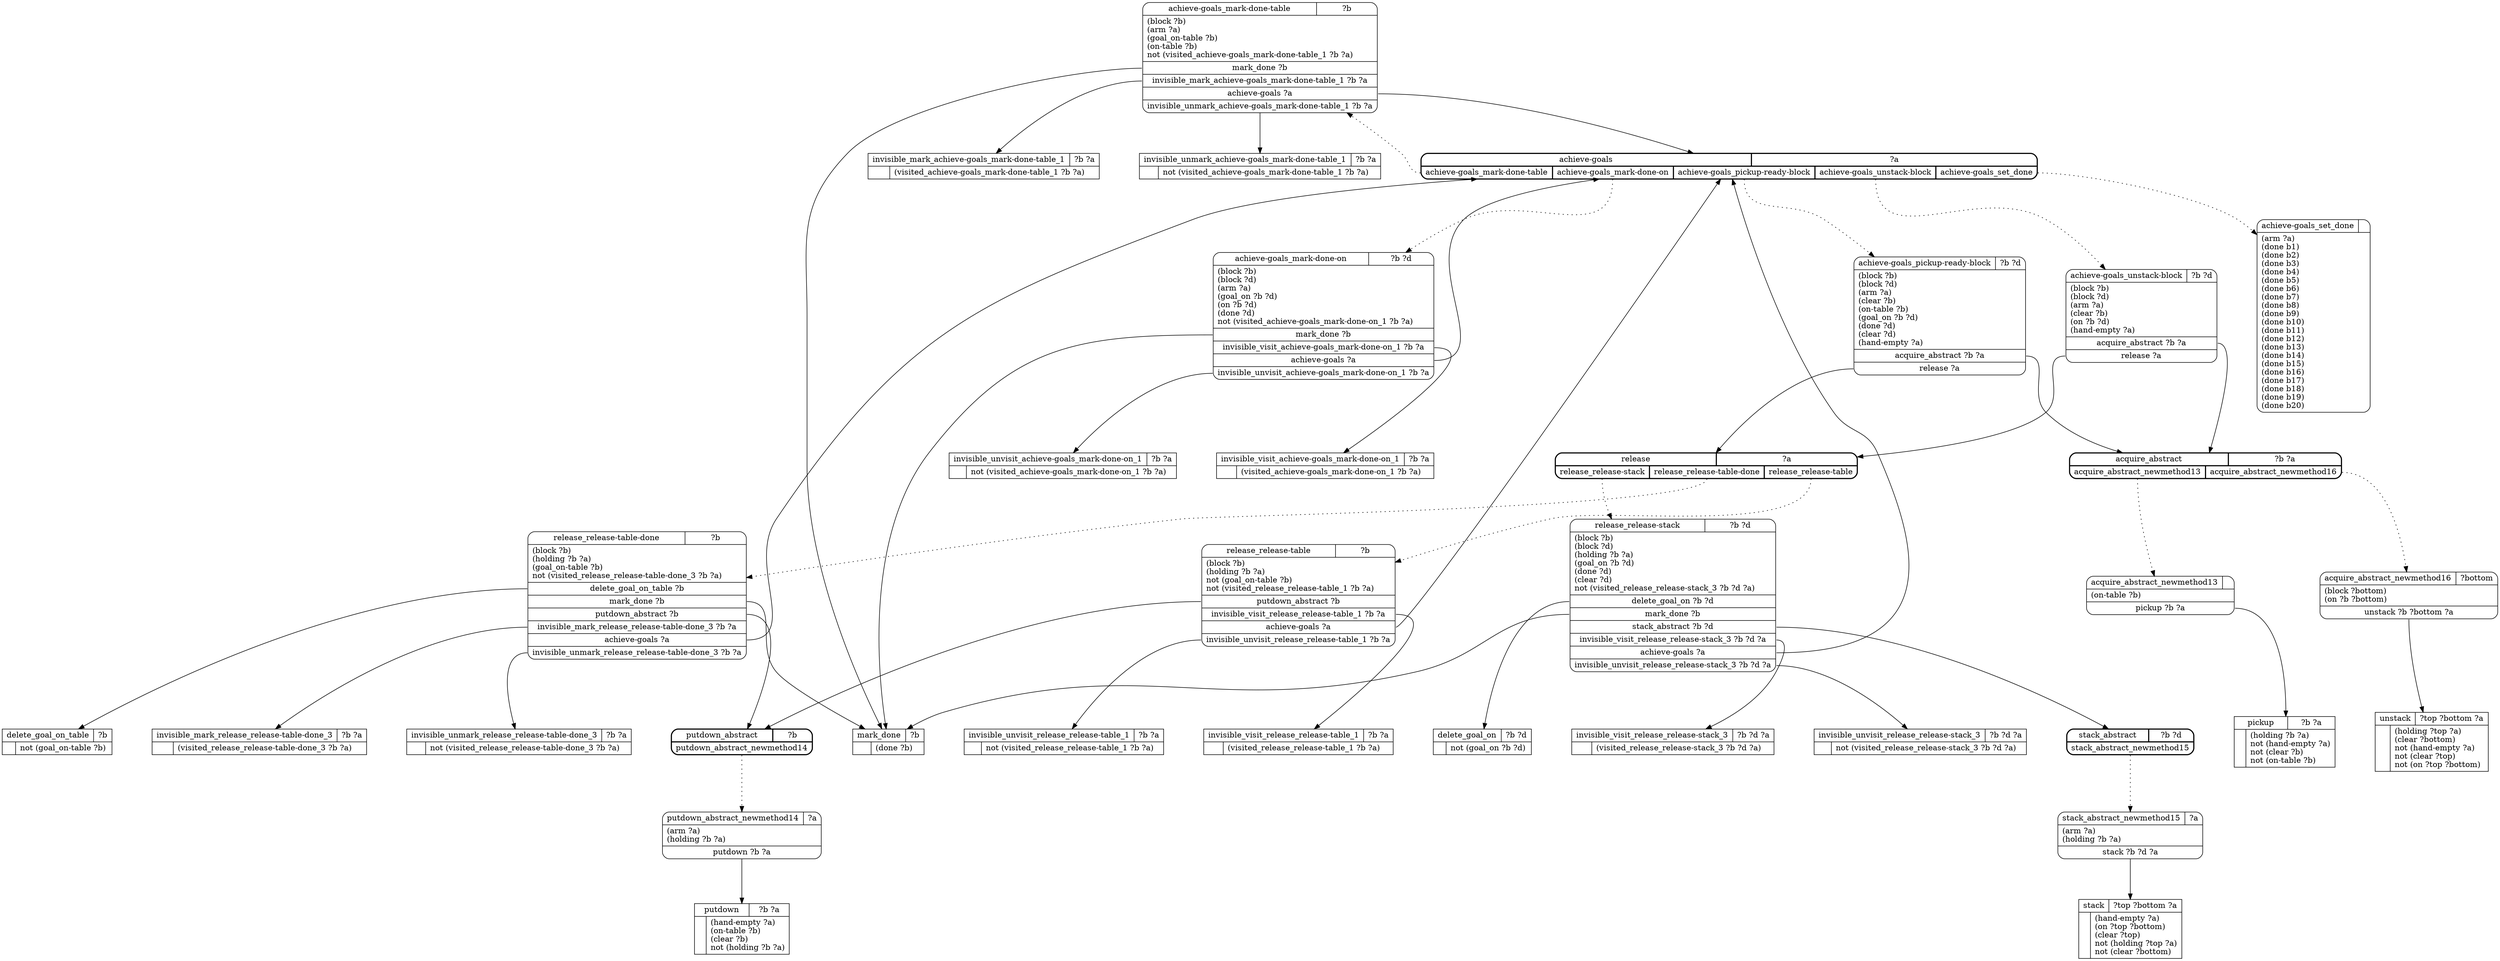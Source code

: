 // Generated by Hype
digraph "blocks" {
  nodesep=1
  ranksep=1
  // Operators
  node [shape=record]
  "mark_done" [
    label="{{\N|?b}|{|(done ?b)\l}}"
  ]
  "delete_goal_on" [
    label="{{\N|?b ?d}|{|not (goal_on ?b ?d)\l}}"
  ]
  "delete_goal_on_table" [
    label="{{\N|?b}|{|not (goal_on-table ?b)\l}}"
  ]
  "pickup" [
    label="{{\N|?b ?a}|{|(holding ?b ?a)\lnot (hand-empty ?a)\lnot (clear ?b)\lnot (on-table ?b)\l}}"
  ]
  "putdown" [
    label="{{\N|?b ?a}|{|(hand-empty ?a)\l(on-table ?b)\l(clear ?b)\lnot (holding ?b ?a)\l}}"
  ]
  "stack" [
    label="{{\N|?top ?bottom ?a}|{|(hand-empty ?a)\l(on ?top ?bottom)\l(clear ?top)\lnot (holding ?top ?a)\lnot (clear ?bottom)\l}}"
  ]
  "unstack" [
    label="{{\N|?top ?bottom ?a}|{|(holding ?top ?a)\l(clear ?bottom)\lnot (hand-empty ?a)\lnot (clear ?top)\lnot (on ?top ?bottom)\l}}"
  ]
  "invisible_mark_achieve-goals_mark-done-table_1" [
    label="{{\N|?b ?a}|{|(visited_achieve-goals_mark-done-table_1 ?b ?a)\l}}"
  ]
  "invisible_unmark_achieve-goals_mark-done-table_1" [
    label="{{\N|?b ?a}|{|not (visited_achieve-goals_mark-done-table_1 ?b ?a)\l}}"
  ]
  "invisible_visit_achieve-goals_mark-done-on_1" [
    label="{{\N|?b ?a}|{|(visited_achieve-goals_mark-done-on_1 ?b ?a)\l}}"
  ]
  "invisible_unvisit_achieve-goals_mark-done-on_1" [
    label="{{\N|?b ?a}|{|not (visited_achieve-goals_mark-done-on_1 ?b ?a)\l}}"
  ]
  "invisible_visit_release_release-stack_3" [
    label="{{\N|?b ?d ?a}|{|(visited_release_release-stack_3 ?b ?d ?a)\l}}"
  ]
  "invisible_unvisit_release_release-stack_3" [
    label="{{\N|?b ?d ?a}|{|not (visited_release_release-stack_3 ?b ?d ?a)\l}}"
  ]
  "invisible_mark_release_release-table-done_3" [
    label="{{\N|?b ?a}|{|(visited_release_release-table-done_3 ?b ?a)\l}}"
  ]
  "invisible_unmark_release_release-table-done_3" [
    label="{{\N|?b ?a}|{|not (visited_release_release-table-done_3 ?b ?a)\l}}"
  ]
  "invisible_visit_release_release-table_1" [
    label="{{\N|?b ?a}|{|(visited_release_release-table_1 ?b ?a)\l}}"
  ]
  "invisible_unvisit_release_release-table_1" [
    label="{{\N|?b ?a}|{|not (visited_release_release-table_1 ?b ?a)\l}}"
  ]
  // Methods
  node [shape=Mrecord]
  "achieve-goals" [
    style=bold
    label="{{\N|?a}|{<0>achieve-goals_mark-done-table|<1>achieve-goals_mark-done-on|<2>achieve-goals_pickup-ready-block|<3>achieve-goals_unstack-block|<4>achieve-goals_set_done}}"
  ]
  "achieve-goals_mark-done-table" [
    label="{{\N|?b}|(block ?b)\l(arm ?a)\l(goal_on-table ?b)\l(on-table ?b)\lnot (visited_achieve-goals_mark-done-table_1 ?b ?a)\l|<0>mark_done ?b|<1>invisible_mark_achieve-goals_mark-done-table_1 ?b ?a|<2>achieve-goals ?a|<3>invisible_unmark_achieve-goals_mark-done-table_1 ?b ?a}"
  ]
  "achieve-goals":0 -> "achieve-goals_mark-done-table" [style=dotted]
  "achieve-goals_mark-done-table":0 -> "mark_done"
  "achieve-goals_mark-done-table":1 -> "invisible_mark_achieve-goals_mark-done-table_1"
  "achieve-goals_mark-done-table":2 -> "achieve-goals"
  "achieve-goals_mark-done-table":3 -> "invisible_unmark_achieve-goals_mark-done-table_1"
  "achieve-goals_mark-done-on" [
    label="{{\N|?b ?d}|(block ?b)\l(block ?d)\l(arm ?a)\l(goal_on ?b ?d)\l(on ?b ?d)\l(done ?d)\lnot (visited_achieve-goals_mark-done-on_1 ?b ?a)\l|<0>mark_done ?b|<1>invisible_visit_achieve-goals_mark-done-on_1 ?b ?a|<2>achieve-goals ?a|<3>invisible_unvisit_achieve-goals_mark-done-on_1 ?b ?a}"
  ]
  "achieve-goals":1 -> "achieve-goals_mark-done-on" [style=dotted]
  "achieve-goals_mark-done-on":0 -> "mark_done"
  "achieve-goals_mark-done-on":1 -> "invisible_visit_achieve-goals_mark-done-on_1"
  "achieve-goals_mark-done-on":2 -> "achieve-goals"
  "achieve-goals_mark-done-on":3 -> "invisible_unvisit_achieve-goals_mark-done-on_1"
  "achieve-goals_pickup-ready-block" [
    label="{{\N|?b ?d}|(block ?b)\l(block ?d)\l(arm ?a)\l(clear ?b)\l(on-table ?b)\l(goal_on ?b ?d)\l(done ?d)\l(clear ?d)\l(hand-empty ?a)\l|<0>acquire_abstract ?b ?a|<1>release ?a}"
  ]
  "achieve-goals":2 -> "achieve-goals_pickup-ready-block" [style=dotted]
  "achieve-goals_pickup-ready-block":0 -> "acquire_abstract"
  "achieve-goals_pickup-ready-block":1 -> "release"
  "achieve-goals_unstack-block" [
    label="{{\N|?b ?d}|(block ?b)\l(block ?d)\l(arm ?a)\l(clear ?b)\l(on ?b ?d)\l(hand-empty ?a)\l|<0>acquire_abstract ?b ?a|<1>release ?a}"
  ]
  "achieve-goals":3 -> "achieve-goals_unstack-block" [style=dotted]
  "achieve-goals_unstack-block":0 -> "acquire_abstract"
  "achieve-goals_unstack-block":1 -> "release"
  "achieve-goals_set_done" [
    label="{{\N|}|(arm ?a)\l(done b1)\l(done b2)\l(done b3)\l(done b4)\l(done b5)\l(done b6)\l(done b7)\l(done b8)\l(done b9)\l(done b10)\l(done b11)\l(done b12)\l(done b13)\l(done b14)\l(done b15)\l(done b16)\l(done b17)\l(done b18)\l(done b19)\l(done b20)\l}"
  ]
  "achieve-goals":4 -> "achieve-goals_set_done" [style=dotted]
  "release" [
    style=bold
    label="{{\N|?a}|{<0>release_release-stack|<1>release_release-table-done|<2>release_release-table}}"
  ]
  "release_release-stack" [
    label="{{\N|?b ?d}|(block ?b)\l(block ?d)\l(holding ?b ?a)\l(goal_on ?b ?d)\l(done ?d)\l(clear ?d)\lnot (visited_release_release-stack_3 ?b ?d ?a)\l|<0>delete_goal_on ?b ?d|<1>mark_done ?b|<2>stack_abstract ?b ?d|<3>invisible_visit_release_release-stack_3 ?b ?d ?a|<4>achieve-goals ?a|<5>invisible_unvisit_release_release-stack_3 ?b ?d ?a}"
  ]
  "release":0 -> "release_release-stack" [style=dotted]
  "release_release-stack":0 -> "delete_goal_on"
  "release_release-stack":1 -> "mark_done"
  "release_release-stack":2 -> "stack_abstract"
  "release_release-stack":3 -> "invisible_visit_release_release-stack_3"
  "release_release-stack":4 -> "achieve-goals"
  "release_release-stack":5 -> "invisible_unvisit_release_release-stack_3"
  "release_release-table-done" [
    label="{{\N|?b}|(block ?b)\l(holding ?b ?a)\l(goal_on-table ?b)\lnot (visited_release_release-table-done_3 ?b ?a)\l|<0>delete_goal_on_table ?b|<1>mark_done ?b|<2>putdown_abstract ?b|<3>invisible_mark_release_release-table-done_3 ?b ?a|<4>achieve-goals ?a|<5>invisible_unmark_release_release-table-done_3 ?b ?a}"
  ]
  "release":1 -> "release_release-table-done" [style=dotted]
  "release_release-table-done":0 -> "delete_goal_on_table"
  "release_release-table-done":1 -> "mark_done"
  "release_release-table-done":2 -> "putdown_abstract"
  "release_release-table-done":3 -> "invisible_mark_release_release-table-done_3"
  "release_release-table-done":4 -> "achieve-goals"
  "release_release-table-done":5 -> "invisible_unmark_release_release-table-done_3"
  "release_release-table" [
    label="{{\N|?b}|(block ?b)\l(holding ?b ?a)\lnot (goal_on-table ?b)\lnot (visited_release_release-table_1 ?b ?a)\l|<0>putdown_abstract ?b|<1>invisible_visit_release_release-table_1 ?b ?a|<2>achieve-goals ?a|<3>invisible_unvisit_release_release-table_1 ?b ?a}"
  ]
  "release":2 -> "release_release-table" [style=dotted]
  "release_release-table":0 -> "putdown_abstract"
  "release_release-table":1 -> "invisible_visit_release_release-table_1"
  "release_release-table":2 -> "achieve-goals"
  "release_release-table":3 -> "invisible_unvisit_release_release-table_1"
  "putdown_abstract" [
    style=bold
    label="{{\N|?b}|{<0>putdown_abstract_newmethod14}}"
  ]
  "putdown_abstract_newmethod14" [
    label="{{\N|?a}|(arm ?a)\l(holding ?b ?a)\l|<0>putdown ?b ?a}"
  ]
  "putdown_abstract":0 -> "putdown_abstract_newmethod14" [style=dotted]
  "putdown_abstract_newmethod14":0 -> "putdown"
  "stack_abstract" [
    style=bold
    label="{{\N|?b ?d}|{<0>stack_abstract_newmethod15}}"
  ]
  "stack_abstract_newmethod15" [
    label="{{\N|?a}|(arm ?a)\l(holding ?b ?a)\l|<0>stack ?b ?d ?a}"
  ]
  "stack_abstract":0 -> "stack_abstract_newmethod15" [style=dotted]
  "stack_abstract_newmethod15":0 -> "stack"
  "acquire_abstract" [
    style=bold
    label="{{\N|?b ?a}|{<0>acquire_abstract_newmethod13|<1>acquire_abstract_newmethod16}}"
  ]
  "acquire_abstract_newmethod13" [
    label="{{\N|}|(on-table ?b)\l|<0>pickup ?b ?a}"
  ]
  "acquire_abstract":0 -> "acquire_abstract_newmethod13" [style=dotted]
  "acquire_abstract_newmethod13":0 -> "pickup"
  "acquire_abstract_newmethod16" [
    label="{{\N|?bottom}|(block ?bottom)\l(on ?b ?bottom)\l|<0>unstack ?b ?bottom ?a}"
  ]
  "acquire_abstract":1 -> "acquire_abstract_newmethod16" [style=dotted]
  "acquire_abstract_newmethod16":0 -> "unstack"
}